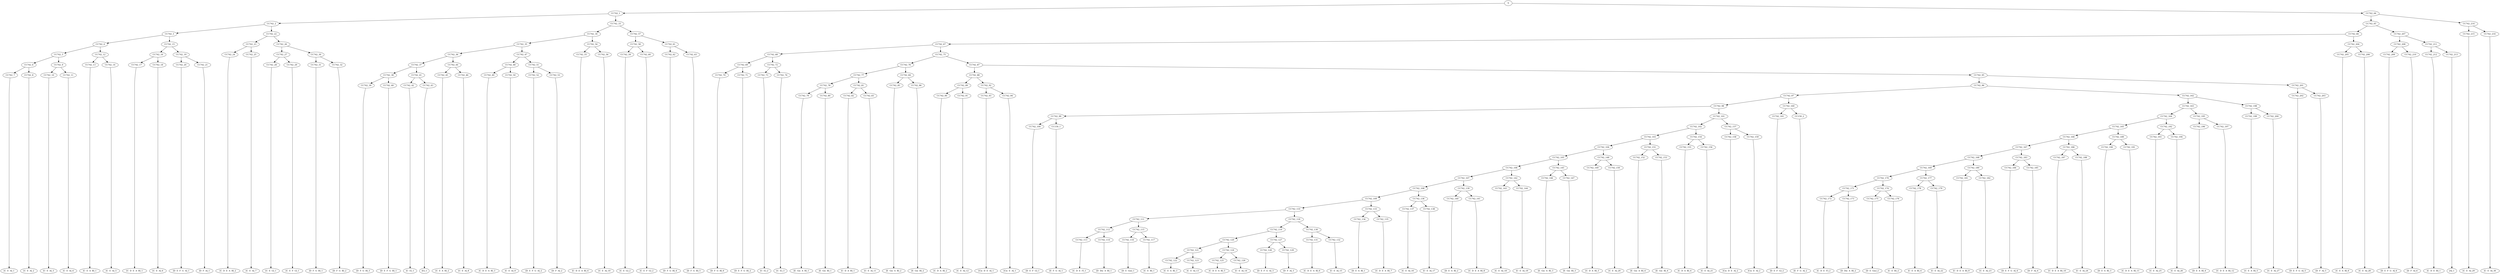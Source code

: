 digraph sample{
"S" -> "CC742_1";
"CC742_1" -> "CC742_2";
"CC742_2" -> "CC742_3";
"CC742_3" -> "CC742_4";
"CC742_4" -> "CC742_5";
"CC742_5" -> "CC742_6";
"CC742_6" -> "CC742_7";
"CC742_7" -> "[C  E  A]_1";
"CC742_6" -> "CC742_8";
"CC742_8" -> "[C  E  A]_2";
"CC742_5" -> "CC742_9";
"CC742_9" -> "CC742_10";
"CC742_10" -> "[C  E  A]_3";
"CC742_9" -> "CC742_11";
"CC742_11" -> "[C  E  A]_4";
"CC742_4" -> "CC742_12";
"CC742_12" -> "CC742_13";
"CC742_13" -> "[C  E  A  B]_1";
"CC742_12" -> "CC742_14";
"CC742_14" -> "[C  E  A]_5";
"CC742_3" -> "CC742_15";
"CC742_15" -> "CC742_16";
"CC742_16" -> "CC742_17";
"CC742_17" -> "[C  D  E  A  B]_1";
"CC742_16" -> "CC742_18";
"CC742_18" -> "[C  E  A]_6";
"CC742_15" -> "CC742_19";
"CC742_19" -> "CC742_20";
"CC742_20" -> "[D  E  F  G  A]_1";
"CC742_19" -> "CC742_21";
"CC742_21" -> "[D  F  A]_1";
"CC742_2" -> "CC742_22";
"CC742_22" -> "CC742_23";
"CC742_23" -> "CC742_24";
"CC742_24" -> "[C  D  E  A  B]_2";
"CC742_23" -> "CC742_25";
"CC742_25" -> "[C  E  A]_7";
"CC742_22" -> "CC742_26";
"CC742_26" -> "CC742_27";
"CC742_27" -> "CC742_28";
"CC742_28" -> "[C  E  G]_1";
"CC742_27" -> "CC742_29";
"CC742_29" -> "[C  E  F  G]_1";
"CC742_26" -> "CC742_30";
"CC742_30" -> "CC742_31";
"CC742_31" -> "[D  F  G  B]_1";
"CC742_30" -> "CC742_32";
"CC742_32" -> "[D  F  G  B]_2";
"CC742_1" -> "CC742_33";
"CC742_33" -> "CC742_34";
"CC742_34" -> "CC742_35";
"CC742_35" -> "CC742_36";
"CC742_36" -> "CC742_37";
"CC742_37" -> "CC742_38";
"CC742_38" -> "CC742_39";
"CC742_39" -> "[D  F  G  B]_3";
"CC742_38" -> "CC742_40";
"CC742_40" -> "[D  E  F  G  B]_1";
"CC742_37" -> "CC742_41";
"CC742_41" -> "CC742_42";
"CC742_42" -> "[C  E]_1";
"CC742_41" -> "CC742_43";
"CC742_43" -> "[E]_1";
"CC742_36" -> "CC742_44";
"CC742_44" -> "CC742_45";
"CC742_45" -> "[C  E  A  B]_2";
"CC742_44" -> "CC742_46";
"CC742_46" -> "[C  E  A]_8";
"CC742_35" -> "CC742_47";
"CC742_47" -> "CC742_48";
"CC742_48" -> "CC742_49";
"CC742_49" -> "[C  D  E  A  B]_3";
"CC742_48" -> "CC742_50";
"CC742_50" -> "[C  E  A]_9";
"CC742_47" -> "CC742_51";
"CC742_51" -> "CC742_52";
"CC742_52" -> "[D  E  F  G  A]_2";
"CC742_51" -> "CC742_53";
"CC742_53" -> "[D  F  A]_2";
"CC742_34" -> "CC742_54";
"CC742_54" -> "CC742_55";
"CC742_55" -> "[C  D  E  A  B]_4";
"CC742_54" -> "CC742_56";
"CC742_56" -> "[C  E  A]_10";
"CC742_33" -> "CC742_57";
"CC742_57" -> "CC742_58";
"CC742_58" -> "CC742_59";
"CC742_59" -> "[C  E  G]_2";
"CC742_58" -> "CC742_60";
"CC742_60" -> "[C  E  F  G]_2";
"CC742_57" -> "CC742_61";
"CC742_61" -> "CC742_62";
"CC742_62" -> "[D  F  G  B]_4";
"CC742_61" -> "CC742_63";
"CC742_63" -> "[D  F  G  B]_5";
"S" -> "CC742_64";
"CC742_64" -> "CC742_65";
"CC742_65" -> "CC742_66";
"CC742_66" -> "CC742_67";
"CC742_67" -> "CC742_68";
"CC742_68" -> "CC742_69";
"CC742_69" -> "CC742_70";
"CC742_70" -> "[D  F  G  B]_6";
"CC742_69" -> "CC742_71";
"CC742_71" -> "[D  E  F  G  B]_2";
"CC742_68" -> "CC742_72";
"CC742_72" -> "CC742_73";
"CC742_73" -> "[C  E]_2";
"CC742_72" -> "CC742_74";
"CC742_74" -> "[C  E]_3";
"CC742_67" -> "CC742_75";
"CC742_75" -> "CC742_76";
"CC742_76" -> "CC742_77";
"CC742_77" -> "CC742_78";
"CC742_78" -> "CC742_79";
"CC742_79" -> "[E  Gis  A  B]_1";
"CC742_78" -> "CC742_80";
"CC742_80" -> "[E  Gis  B]_1";
"CC742_77" -> "CC742_81";
"CC742_81" -> "CC742_82";
"CC742_82" -> "[C  D  A  B]_1";
"CC742_81" -> "CC742_83";
"CC742_83" -> "[C  E  A]_11";
"CC742_76" -> "CC742_84";
"CC742_84" -> "CC742_85";
"CC742_85" -> "[E  Gis  A  B]_2";
"CC742_84" -> "CC742_86";
"CC742_86" -> "[E  Gis  B]_2";
"CC742_75" -> "CC742_87";
"CC742_87" -> "CC742_88";
"CC742_88" -> "CC742_89";
"CC742_89" -> "CC742_90";
"CC742_90" -> "[C  D  A  B]_2";
"CC742_89" -> "CC742_91";
"CC742_91" -> "[C  E  A]_12";
"CC742_88" -> "CC742_92";
"CC742_92" -> "CC742_93";
"CC742_93" -> "[Cis  D  E  A]_1";
"CC742_92" -> "CC742_94";
"CC742_94" -> "[Cis  E  A]_1";
"CC742_87" -> "CC742_95";
"CC742_95" -> "CC742_96";
"CC742_96" -> "CC742_97";
"CC742_97" -> "CC742_98";
"CC742_98" -> "CC742_99";
"CC742_99" -> "CC742_100";
"CC742_100" -> "[D  E  F  G]_1";
"CC742_99" -> "CC159_1";
"CC159_1" -> "[E  F  G  A]_1";
"CC742_98" -> "CC742_101";
"CC742_101" -> "CC742_102";
"CC742_102" -> "CC742_103";
"CC742_103" -> "CC742_104";
"CC742_104" -> "CC742_105";
"CC742_105" -> "CC742_106";
"CC742_106" -> "CC742_107";
"CC742_107" -> "CC742_108";
"CC742_108" -> "CC742_109";
"CC742_109" -> "CC742_110";
"CC742_110" -> "CC742_111";
"CC742_111" -> "CC742_112";
"CC742_112" -> "CC742_113";
"CC742_113" -> "[C  D  E  F]_1";
"CC742_112" -> "CC742_114";
"CC742_114" -> "[D  Dis  A  B]_1";
"CC742_111" -> "CC742_115";
"CC742_115" -> "CC742_116";
"CC742_116" -> "[D  E  Gis]_1";
"CC742_115" -> "CC742_117";
"CC742_117" -> "[C  E  B]_1";
"CC742_110" -> "CC742_118";
"CC742_118" -> "CC742_119";
"CC742_119" -> "CC742_120";
"CC742_120" -> "CC742_121";
"CC742_121" -> "CC742_122";
"CC742_122" -> "[C  E  A  B]_3";
"CC742_121" -> "CC742_123";
"CC742_123" -> "[C  E  A]_13";
"CC742_120" -> "CC742_124";
"CC742_124" -> "CC742_125";
"CC742_125" -> "[C  D  E  A  B]_5";
"CC742_124" -> "CC742_126";
"CC742_126" -> "[C  E  A]_14";
"CC742_119" -> "CC742_127";
"CC742_127" -> "CC742_128";
"CC742_128" -> "[D  E  F  G  A]_3";
"CC742_127" -> "CC742_129";
"CC742_129" -> "[D  F  A]_3";
"CC742_118" -> "CC742_130";
"CC742_130" -> "CC742_131";
"CC742_131" -> "[C  D  E  A  B]_6";
"CC742_130" -> "CC742_132";
"CC742_132" -> "[C  E  A]_15";
"CC742_109" -> "CC742_133";
"CC742_133" -> "CC742_134";
"CC742_134" -> "[D  E  A  B]_1";
"CC742_133" -> "CC742_135";
"CC742_135" -> "[C  D  E  A  B]_7";
"CC742_108" -> "CC742_136";
"CC742_136" -> "CC742_137";
"CC742_137" -> "[C  E  A]_16";
"CC742_136" -> "CC742_138";
"CC742_138" -> "[C  E  A]_17";
"CC742_107" -> "CC742_139";
"CC742_139" -> "CC742_140";
"CC742_140" -> "[D  E  A  B]_2";
"CC742_139" -> "CC742_141";
"CC742_141" -> "[C  D  E  A  B]_8";
"CC742_106" -> "CC742_142";
"CC742_142" -> "CC742_143";
"CC742_143" -> "[C  E  A]_18";
"CC742_142" -> "CC742_144";
"CC742_144" -> "[C  E  A]_19";
"CC742_105" -> "CC742_145";
"CC742_145" -> "CC742_146";
"CC742_146" -> "[E  Gis  A  B]_3";
"CC742_145" -> "CC742_147";
"CC742_147" -> "[E  Gis  B]_3";
"CC742_104" -> "CC742_148";
"CC742_148" -> "CC742_149";
"CC742_149" -> "[C  D  A  B]_3";
"CC742_148" -> "CC742_150";
"CC742_150" -> "[C  E  A]_20";
"CC742_103" -> "CC742_151";
"CC742_151" -> "CC742_152";
"CC742_152" -> "[E  Gis  A  B]_4";
"CC742_151" -> "CC742_153";
"CC742_153" -> "[E  Gis  B]_4";
"CC742_102" -> "CC742_154";
"CC742_154" -> "CC742_155";
"CC742_155" -> "[C  D  A  B]_4";
"CC742_154" -> "CC742_156";
"CC742_156" -> "[C  E  A]_21";
"CC742_101" -> "CC742_157";
"CC742_157" -> "CC742_158";
"CC742_158" -> "[Cis  D  E  A]_2";
"CC742_157" -> "CC742_159";
"CC742_159" -> "[Cis  E  A]_2";
"CC742_97" -> "CC742_160";
"CC742_160" -> "CC742_161";
"CC742_161" -> "[D  E  F  G]_2";
"CC742_160" -> "CC159_2";
"CC159_2" -> "[E  F  G  A]_2";
"CC742_96" -> "CC742_162";
"CC742_162" -> "CC742_163";
"CC742_163" -> "CC742_164";
"CC742_164" -> "CC742_165";
"CC742_165" -> "CC742_166";
"CC742_166" -> "CC742_167";
"CC742_167" -> "CC742_168";
"CC742_168" -> "CC742_169";
"CC742_169" -> "CC742_170";
"CC742_170" -> "CC742_171";
"CC742_171" -> "CC742_172";
"CC742_172" -> "[C  D  E  F]_2";
"CC742_171" -> "CC742_173";
"CC742_173" -> "[D  Dis  A  B]_2";
"CC742_170" -> "CC742_174";
"CC742_174" -> "CC742_175";
"CC742_175" -> "[D  E  Gis]_2";
"CC742_174" -> "CC742_176";
"CC742_176" -> "[C  E  B]_2";
"CC742_169" -> "CC742_177";
"CC742_177" -> "CC742_178";
"CC742_178" -> "[C  E  A  B]_4";
"CC742_177" -> "CC742_179";
"CC742_179" -> "[C  E  A]_22";
"CC742_168" -> "CC742_180";
"CC742_180" -> "CC742_181";
"CC742_181" -> "[C  D  E  A  B]_9";
"CC742_180" -> "CC742_182";
"CC742_182" -> "[C  E  A]_23";
"CC742_167" -> "CC742_183";
"CC742_183" -> "CC742_184";
"CC742_184" -> "[D  E  F  G  A]_4";
"CC742_183" -> "CC742_185";
"CC742_185" -> "[D  F  A]_4";
"CC742_166" -> "CC742_186";
"CC742_186" -> "CC742_187";
"CC742_187" -> "[C  D  E  A  B]_10";
"CC742_186" -> "CC742_188";
"CC742_188" -> "[C  E  A]_24";
"CC742_165" -> "CC742_189";
"CC742_189" -> "CC742_190";
"CC742_190" -> "[D  E  A  B]_3";
"CC742_189" -> "CC742_191";
"CC742_191" -> "[C  D  E  A  B]_11";
"CC742_164" -> "CC742_192";
"CC742_192" -> "CC742_193";
"CC742_193" -> "[C  E  A]_25";
"CC742_192" -> "CC742_194";
"CC742_194" -> "[C  E  A]_26";
"CC742_163" -> "CC742_195";
"CC742_195" -> "CC742_196";
"CC742_196" -> "[D  E  A  B]_4";
"CC742_195" -> "CC742_197";
"CC742_197" -> "[C  D  E  A  B]_12";
"CC742_162" -> "CC742_198";
"CC742_198" -> "CC742_199";
"CC742_199" -> "[C  E  A  B]_5";
"CC742_198" -> "CC742_200";
"CC742_200" -> "[C  E  A]_27";
"CC742_95" -> "CC742_201";
"CC742_201" -> "CC742_202";
"CC742_202" -> "[D  E  F  G  A]_5";
"CC742_201" -> "CC742_203";
"CC742_203" -> "[D  F  A]_5";
"CC742_66" -> "CC742_204";
"CC742_204" -> "CC742_205";
"CC742_205" -> "[C  E  A  B]_6";
"CC742_204" -> "CC742_206";
"CC742_206" -> "[C  E  A]_28";
"CC742_65" -> "CC742_207";
"CC742_207" -> "CC742_208";
"CC742_208" -> "CC742_209";
"CC742_209" -> "[D  E  F  G  A]_6";
"CC742_208" -> "CC742_210";
"CC742_210" -> "[D  F  A]_6";
"CC742_207" -> "CC742_211";
"CC742_211" -> "CC742_212";
"CC742_212" -> "[C  D  E  B]_1";
"CC742_211" -> "CC742_213";
"CC742_213" -> "[A]_1";
"CC742_64" -> "CC742_214";
"CC742_214" -> "CC742_215";
"CC742_215" -> "[C  E  A]_29";
"CC742_214" -> "CC742_216";
"CC742_216" -> "[C  E  A]_30";

{rank = min; "S";}
{rank = same; "CC742_1"; "CC742_64";}
{rank = same; "CC742_2"; "CC742_33"; "CC742_65"; "CC742_214";}
{rank = same; "CC742_3"; "CC742_22"; "CC742_34"; "CC742_57"; "CC742_66"; "CC742_207"; "CC742_215"; "CC742_216";}
{rank = same; "CC742_4"; "CC742_15"; "CC742_23"; "CC742_26"; "CC742_35"; "CC742_54"; "CC742_58"; "CC742_61"; "CC742_67"; "CC742_204"; "CC742_208"; "CC742_211";}
{rank = same; "CC742_5"; "CC742_12"; "CC742_16"; "CC742_19"; "CC742_24"; "CC742_25"; "CC742_27"; "CC742_30"; "CC742_36"; "CC742_47"; "CC742_55"; "CC742_56"; "CC742_59"; "CC742_60"; "CC742_62"; "CC742_63"; "CC742_68"; "CC742_75"; "CC742_205"; "CC742_206"; "CC742_209"; "CC742_210"; "CC742_212"; "CC742_213";}
{rank = same; "CC742_6"; "CC742_9"; "CC742_13"; "CC742_14"; "CC742_17"; "CC742_18"; "CC742_20"; "CC742_21"; "CC742_28"; "CC742_29"; "CC742_31"; "CC742_32"; "CC742_37"; "CC742_44"; "CC742_48"; "CC742_51"; "CC742_69"; "CC742_72"; "CC742_76"; "CC742_87";}
{rank = same; "CC742_7"; "CC742_8"; "CC742_10"; "CC742_11"; "CC742_38"; "CC742_41"; "CC742_45"; "CC742_46"; "CC742_49"; "CC742_50"; "CC742_52"; "CC742_53"; "CC742_70"; "CC742_71"; "CC742_73"; "CC742_74"; "CC742_77"; "CC742_84"; "CC742_88"; "CC742_95";}
{rank = same; "CC742_39"; "CC742_40"; "CC742_42"; "CC742_43"; "CC742_78"; "CC742_81"; "CC742_85"; "CC742_86"; "CC742_89"; "CC742_92"; "CC742_96"; "CC742_201";}
{rank = same; "CC742_79"; "CC742_80"; "CC742_82"; "CC742_83"; "CC742_90"; "CC742_91"; "CC742_93"; "CC742_94"; "CC742_97"; "CC742_162"; "CC742_202"; "CC742_203";}
{rank = same; "CC742_98"; "CC742_160"; "CC742_163"; "CC742_198";}
{rank = same; "CC742_99"; "CC742_101"; "CC742_161"; "CC159_2"; "CC742_164"; "CC742_195"; "CC742_199"; "CC742_200";}
{rank = same; "CC742_100"; "CC159_1"; "CC742_102"; "CC742_157"; "CC742_165"; "CC742_192"; "CC742_196"; "CC742_197";}
{rank = same; "CC742_103"; "CC742_154"; "CC742_158"; "CC742_159"; "CC742_166"; "CC742_189"; "CC742_193"; "CC742_194";}
{rank = same; "CC742_104"; "CC742_151"; "CC742_155"; "CC742_156"; "CC742_167"; "CC742_186"; "CC742_190"; "CC742_191";}
{rank = same; "CC742_105"; "CC742_148"; "CC742_152"; "CC742_153"; "CC742_168"; "CC742_183"; "CC742_187"; "CC742_188";}
{rank = same; "CC742_106"; "CC742_145"; "CC742_149"; "CC742_150"; "CC742_169"; "CC742_180"; "CC742_184"; "CC742_185";}
{rank = same; "CC742_107"; "CC742_142"; "CC742_146"; "CC742_147"; "CC742_170"; "CC742_177"; "CC742_181"; "CC742_182";}
{rank = same; "CC742_108"; "CC742_139"; "CC742_143"; "CC742_144"; "CC742_171"; "CC742_174"; "CC742_178"; "CC742_179";}
{rank = same; "CC742_109"; "CC742_136"; "CC742_140"; "CC742_141"; "CC742_172"; "CC742_173"; "CC742_175"; "CC742_176";}
{rank = same; "CC742_110"; "CC742_133"; "CC742_137"; "CC742_138";}
{rank = same; "CC742_111"; "CC742_118"; "CC742_134"; "CC742_135";}
{rank = same; "CC742_112"; "CC742_115"; "CC742_119"; "CC742_130";}
{rank = same; "CC742_113"; "CC742_114"; "CC742_116"; "CC742_117"; "CC742_120"; "CC742_127"; "CC742_131"; "CC742_132";}
{rank = same; "CC742_121"; "CC742_124"; "CC742_128"; "CC742_129";}
{rank = same; "CC742_122"; "CC742_123"; "CC742_125"; "CC742_126";}
{rank = same; "[A]_1"; "[C  D  A  B]_1"; "[C  D  A  B]_2"; "[C  D  A  B]_3"; "[C  D  A  B]_4"; "[C  D  E  A  B]_1"; "[C  D  E  A  B]_2"; "[C  D  E  A  B]_3"; "[C  D  E  A  B]_4"; "[C  D  E  A  B]_5"; "[C  D  E  A  B]_6"; "[C  D  E  A  B]_7"; "[C  D  E  A  B]_8"; "[C  D  E  A  B]_9"; "[C  D  E  A  B]_10"; "[C  D  E  A  B]_11"; "[C  D  E  A  B]_12"; "[C  D  E  B]_1"; "[C  D  E  F]_1"; "[C  D  E  F]_2"; "[C  E  A  B]_1"; "[C  E  A  B]_2"; "[C  E  A  B]_3"; "[C  E  A  B]_4"; "[C  E  A  B]_5"; "[C  E  A  B]_6"; "[C  E  A]_1"; "[C  E  A]_2"; "[C  E  A]_3"; "[C  E  A]_4"; "[C  E  A]_5"; "[C  E  A]_6"; "[C  E  A]_7"; "[C  E  A]_8"; "[C  E  A]_9"; "[C  E  A]_10"; "[C  E  A]_11"; "[C  E  A]_12"; "[C  E  A]_13"; "[C  E  A]_14"; "[C  E  A]_15"; "[C  E  A]_16"; "[C  E  A]_17"; "[C  E  A]_18"; "[C  E  A]_19"; "[C  E  A]_20"; "[C  E  A]_21"; "[C  E  A]_22"; "[C  E  A]_23"; "[C  E  A]_24"; "[C  E  A]_25"; "[C  E  A]_26"; "[C  E  A]_27"; "[C  E  A]_28"; "[C  E  A]_29"; "[C  E  A]_30"; "[C  E  B]_1"; "[C  E  B]_2"; "[C  E  F  G]_1"; "[C  E  F  G]_2"; "[C  E  G]_1"; "[C  E  G]_2"; "[C  E]_1"; "[C  E]_2"; "[C  E]_3"; "[Cis  D  E  A]_1"; "[Cis  D  E  A]_2"; "[Cis  E  A]_1"; "[Cis  E  A]_2"; "[D  Dis  A  B]_1"; "[D  Dis  A  B]_2"; "[D  E  A  B]_1"; "[D  E  A  B]_2"; "[D  E  A  B]_3"; "[D  E  A  B]_4"; "[D  E  F  G  A]_1"; "[D  E  F  G  A]_2"; "[D  E  F  G  A]_3"; "[D  E  F  G  A]_4"; "[D  E  F  G  A]_5"; "[D  E  F  G  A]_6"; "[D  E  F  G  B]_1"; "[D  E  F  G  B]_2"; "[D  E  F  G]_1"; "[D  E  F  G]_2"; "[D  E  Gis]_1"; "[D  E  Gis]_2"; "[D  F  A]_1"; "[D  F  A]_2"; "[D  F  A]_3"; "[D  F  A]_4"; "[D  F  A]_5"; "[D  F  A]_6"; "[D  F  G  B]_1"; "[D  F  G  B]_2"; "[D  F  G  B]_3"; "[D  F  G  B]_4"; "[D  F  G  B]_5"; "[D  F  G  B]_6"; "[E  F  G  A]_1"; "[E  F  G  A]_2"; "[E  Gis  A  B]_1"; "[E  Gis  A  B]_2"; "[E  Gis  A  B]_3"; "[E  Gis  A  B]_4"; "[E  Gis  B]_1"; "[E  Gis  B]_2"; "[E  Gis  B]_3"; "[E  Gis  B]_4"; "[E]_1";}
}